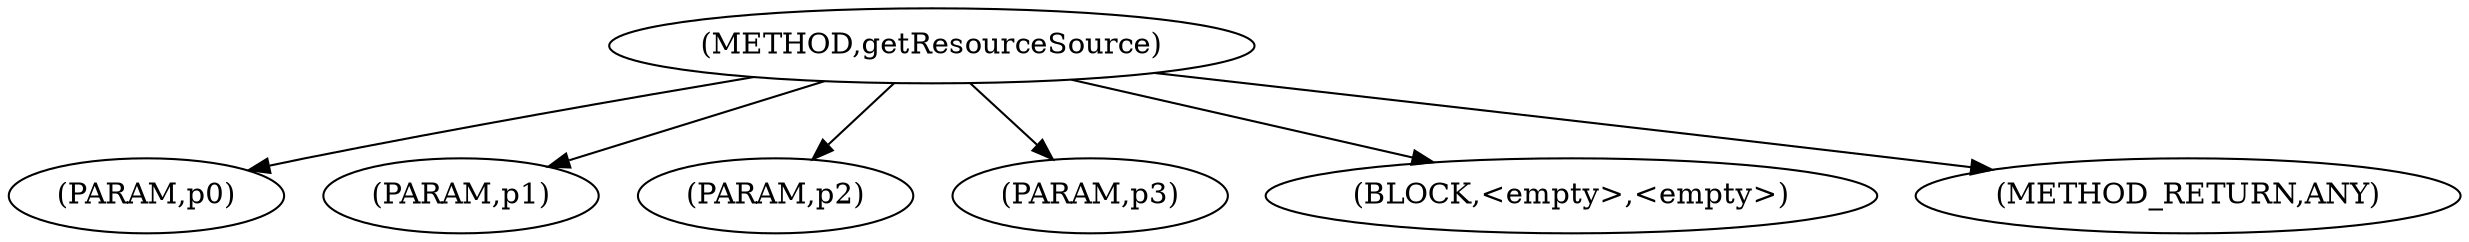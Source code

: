digraph "getResourceSource" {  
"5220" [label = <(METHOD,getResourceSource)> ]
"5221" [label = <(PARAM,p0)> ]
"5222" [label = <(PARAM,p1)> ]
"5223" [label = <(PARAM,p2)> ]
"5224" [label = <(PARAM,p3)> ]
"5225" [label = <(BLOCK,&lt;empty&gt;,&lt;empty&gt;)> ]
"5226" [label = <(METHOD_RETURN,ANY)> ]
  "5220" -> "5221" 
  "5220" -> "5222" 
  "5220" -> "5225" 
  "5220" -> "5223" 
  "5220" -> "5226" 
  "5220" -> "5224" 
}
